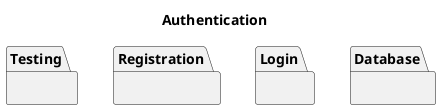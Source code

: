 @startuml
title Authentication
package Testing {}
package Registration {}
package Login{}
package Database{}

@enduml
